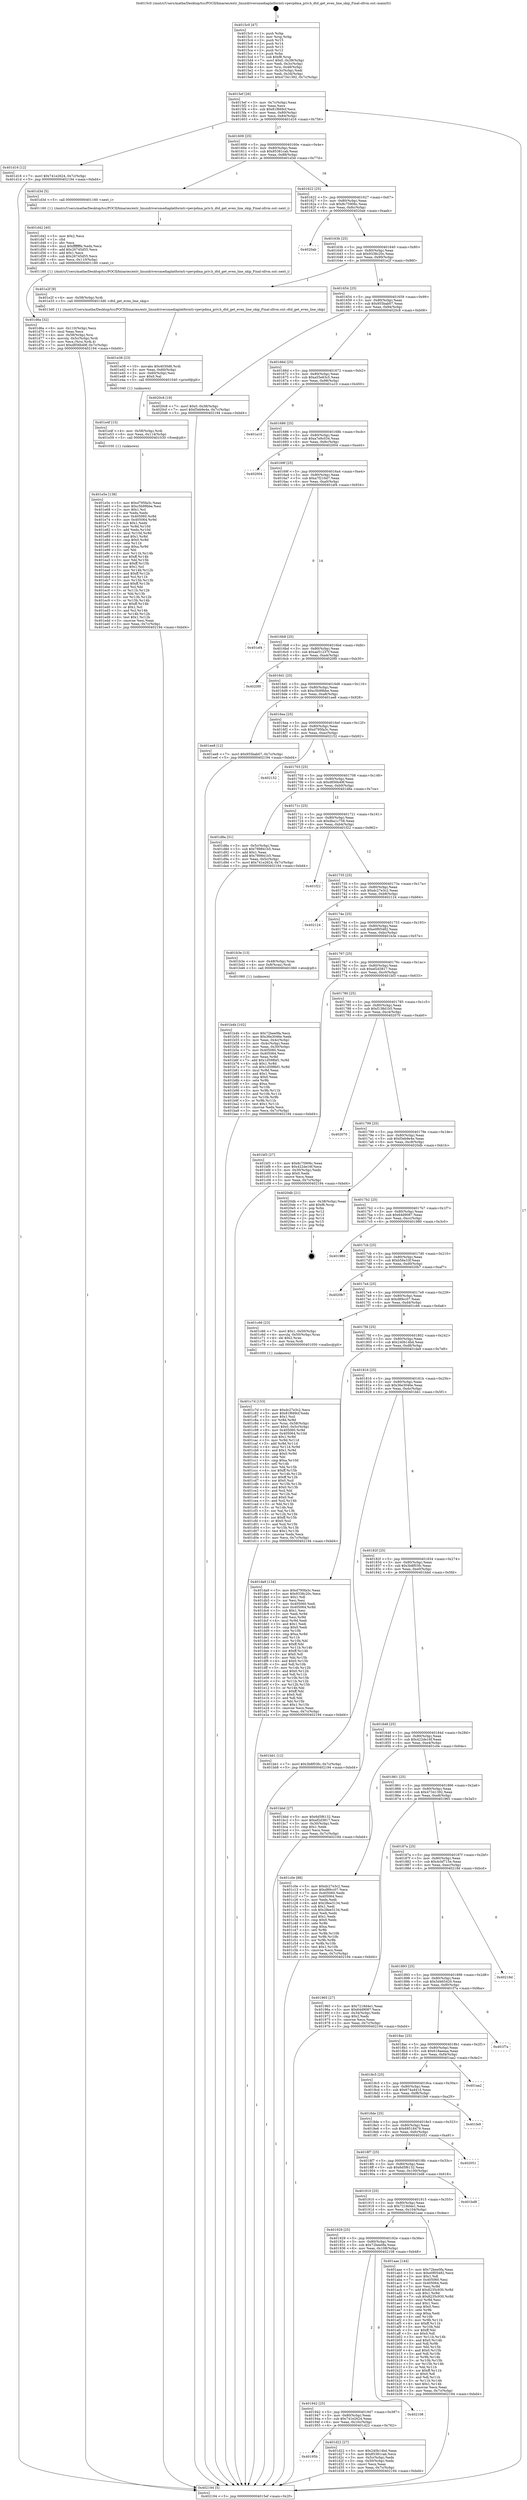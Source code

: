 digraph "0x4015c0" {
  label = "0x4015c0 (/mnt/c/Users/mathe/Desktop/tcc/POCII/binaries/extr_linuxdriversmediaplatformti-vpevpdma_priv.h_dtd_get_even_line_skip_Final-ollvm.out::main(0))"
  labelloc = "t"
  node[shape=record]

  Entry [label="",width=0.3,height=0.3,shape=circle,fillcolor=black,style=filled]
  "0x4015ef" [label="{
     0x4015ef [26]\l
     | [instrs]\l
     &nbsp;&nbsp;0x4015ef \<+3\>: mov -0x7c(%rbp),%eax\l
     &nbsp;&nbsp;0x4015f2 \<+2\>: mov %eax,%ecx\l
     &nbsp;&nbsp;0x4015f4 \<+6\>: sub $0x81f669cf,%ecx\l
     &nbsp;&nbsp;0x4015fa \<+3\>: mov %eax,-0x80(%rbp)\l
     &nbsp;&nbsp;0x4015fd \<+6\>: mov %ecx,-0x84(%rbp)\l
     &nbsp;&nbsp;0x401603 \<+6\>: je 0000000000401d16 \<main+0x756\>\l
  }"]
  "0x401d16" [label="{
     0x401d16 [12]\l
     | [instrs]\l
     &nbsp;&nbsp;0x401d16 \<+7\>: movl $0x741e2624,-0x7c(%rbp)\l
     &nbsp;&nbsp;0x401d1d \<+5\>: jmp 0000000000402194 \<main+0xbd4\>\l
  }"]
  "0x401609" [label="{
     0x401609 [25]\l
     | [instrs]\l
     &nbsp;&nbsp;0x401609 \<+5\>: jmp 000000000040160e \<main+0x4e\>\l
     &nbsp;&nbsp;0x40160e \<+3\>: mov -0x80(%rbp),%eax\l
     &nbsp;&nbsp;0x401611 \<+5\>: sub $0x85381cab,%eax\l
     &nbsp;&nbsp;0x401616 \<+6\>: mov %eax,-0x88(%rbp)\l
     &nbsp;&nbsp;0x40161c \<+6\>: je 0000000000401d3d \<main+0x77d\>\l
  }"]
  Exit [label="",width=0.3,height=0.3,shape=circle,fillcolor=black,style=filled,peripheries=2]
  "0x401d3d" [label="{
     0x401d3d [5]\l
     | [instrs]\l
     &nbsp;&nbsp;0x401d3d \<+5\>: call 0000000000401160 \<next_i\>\l
     | [calls]\l
     &nbsp;&nbsp;0x401160 \{1\} (/mnt/c/Users/mathe/Desktop/tcc/POCII/binaries/extr_linuxdriversmediaplatformti-vpevpdma_priv.h_dtd_get_even_line_skip_Final-ollvm.out::next_i)\l
  }"]
  "0x401622" [label="{
     0x401622 [25]\l
     | [instrs]\l
     &nbsp;&nbsp;0x401622 \<+5\>: jmp 0000000000401627 \<main+0x67\>\l
     &nbsp;&nbsp;0x401627 \<+3\>: mov -0x80(%rbp),%eax\l
     &nbsp;&nbsp;0x40162a \<+5\>: sub $0x8c75906c,%eax\l
     &nbsp;&nbsp;0x40162f \<+6\>: mov %eax,-0x8c(%rbp)\l
     &nbsp;&nbsp;0x401635 \<+6\>: je 00000000004020ab \<main+0xaeb\>\l
  }"]
  "0x401e5e" [label="{
     0x401e5e [138]\l
     | [instrs]\l
     &nbsp;&nbsp;0x401e5e \<+5\>: mov $0xd795fa3c,%eax\l
     &nbsp;&nbsp;0x401e63 \<+5\>: mov $0xc5b99bbe,%esi\l
     &nbsp;&nbsp;0x401e68 \<+2\>: mov $0x1,%cl\l
     &nbsp;&nbsp;0x401e6a \<+2\>: xor %edx,%edx\l
     &nbsp;&nbsp;0x401e6c \<+8\>: mov 0x405060,%r8d\l
     &nbsp;&nbsp;0x401e74 \<+8\>: mov 0x405064,%r9d\l
     &nbsp;&nbsp;0x401e7c \<+3\>: sub $0x1,%edx\l
     &nbsp;&nbsp;0x401e7f \<+3\>: mov %r8d,%r10d\l
     &nbsp;&nbsp;0x401e82 \<+3\>: add %edx,%r10d\l
     &nbsp;&nbsp;0x401e85 \<+4\>: imul %r10d,%r8d\l
     &nbsp;&nbsp;0x401e89 \<+4\>: and $0x1,%r8d\l
     &nbsp;&nbsp;0x401e8d \<+4\>: cmp $0x0,%r8d\l
     &nbsp;&nbsp;0x401e91 \<+4\>: sete %r11b\l
     &nbsp;&nbsp;0x401e95 \<+4\>: cmp $0xa,%r9d\l
     &nbsp;&nbsp;0x401e99 \<+3\>: setl %bl\l
     &nbsp;&nbsp;0x401e9c \<+3\>: mov %r11b,%r14b\l
     &nbsp;&nbsp;0x401e9f \<+4\>: xor $0xff,%r14b\l
     &nbsp;&nbsp;0x401ea3 \<+3\>: mov %bl,%r15b\l
     &nbsp;&nbsp;0x401ea6 \<+4\>: xor $0xff,%r15b\l
     &nbsp;&nbsp;0x401eaa \<+3\>: xor $0x1,%cl\l
     &nbsp;&nbsp;0x401ead \<+3\>: mov %r14b,%r12b\l
     &nbsp;&nbsp;0x401eb0 \<+4\>: and $0xff,%r12b\l
     &nbsp;&nbsp;0x401eb4 \<+3\>: and %cl,%r11b\l
     &nbsp;&nbsp;0x401eb7 \<+3\>: mov %r15b,%r13b\l
     &nbsp;&nbsp;0x401eba \<+4\>: and $0xff,%r13b\l
     &nbsp;&nbsp;0x401ebe \<+2\>: and %cl,%bl\l
     &nbsp;&nbsp;0x401ec0 \<+3\>: or %r11b,%r12b\l
     &nbsp;&nbsp;0x401ec3 \<+3\>: or %bl,%r13b\l
     &nbsp;&nbsp;0x401ec6 \<+3\>: xor %r13b,%r12b\l
     &nbsp;&nbsp;0x401ec9 \<+3\>: or %r15b,%r14b\l
     &nbsp;&nbsp;0x401ecc \<+4\>: xor $0xff,%r14b\l
     &nbsp;&nbsp;0x401ed0 \<+3\>: or $0x1,%cl\l
     &nbsp;&nbsp;0x401ed3 \<+3\>: and %cl,%r14b\l
     &nbsp;&nbsp;0x401ed6 \<+3\>: or %r14b,%r12b\l
     &nbsp;&nbsp;0x401ed9 \<+4\>: test $0x1,%r12b\l
     &nbsp;&nbsp;0x401edd \<+3\>: cmovne %esi,%eax\l
     &nbsp;&nbsp;0x401ee0 \<+3\>: mov %eax,-0x7c(%rbp)\l
     &nbsp;&nbsp;0x401ee3 \<+5\>: jmp 0000000000402194 \<main+0xbd4\>\l
  }"]
  "0x4020ab" [label="{
     0x4020ab\l
  }", style=dashed]
  "0x40163b" [label="{
     0x40163b [25]\l
     | [instrs]\l
     &nbsp;&nbsp;0x40163b \<+5\>: jmp 0000000000401640 \<main+0x80\>\l
     &nbsp;&nbsp;0x401640 \<+3\>: mov -0x80(%rbp),%eax\l
     &nbsp;&nbsp;0x401643 \<+5\>: sub $0x9338c20c,%eax\l
     &nbsp;&nbsp;0x401648 \<+6\>: mov %eax,-0x90(%rbp)\l
     &nbsp;&nbsp;0x40164e \<+6\>: je 0000000000401e2f \<main+0x86f\>\l
  }"]
  "0x401e4f" [label="{
     0x401e4f [15]\l
     | [instrs]\l
     &nbsp;&nbsp;0x401e4f \<+4\>: mov -0x58(%rbp),%rdi\l
     &nbsp;&nbsp;0x401e53 \<+6\>: mov %eax,-0x114(%rbp)\l
     &nbsp;&nbsp;0x401e59 \<+5\>: call 0000000000401030 \<free@plt\>\l
     | [calls]\l
     &nbsp;&nbsp;0x401030 \{1\} (unknown)\l
  }"]
  "0x401e2f" [label="{
     0x401e2f [9]\l
     | [instrs]\l
     &nbsp;&nbsp;0x401e2f \<+4\>: mov -0x58(%rbp),%rdi\l
     &nbsp;&nbsp;0x401e33 \<+5\>: call 00000000004013d0 \<dtd_get_even_line_skip\>\l
     | [calls]\l
     &nbsp;&nbsp;0x4013d0 \{1\} (/mnt/c/Users/mathe/Desktop/tcc/POCII/binaries/extr_linuxdriversmediaplatformti-vpevpdma_priv.h_dtd_get_even_line_skip_Final-ollvm.out::dtd_get_even_line_skip)\l
  }"]
  "0x401654" [label="{
     0x401654 [25]\l
     | [instrs]\l
     &nbsp;&nbsp;0x401654 \<+5\>: jmp 0000000000401659 \<main+0x99\>\l
     &nbsp;&nbsp;0x401659 \<+3\>: mov -0x80(%rbp),%eax\l
     &nbsp;&nbsp;0x40165c \<+5\>: sub $0x955bab07,%eax\l
     &nbsp;&nbsp;0x401661 \<+6\>: mov %eax,-0x94(%rbp)\l
     &nbsp;&nbsp;0x401667 \<+6\>: je 00000000004020c8 \<main+0xb08\>\l
  }"]
  "0x401e38" [label="{
     0x401e38 [23]\l
     | [instrs]\l
     &nbsp;&nbsp;0x401e38 \<+10\>: movabs $0x4030d6,%rdi\l
     &nbsp;&nbsp;0x401e42 \<+3\>: mov %eax,-0x60(%rbp)\l
     &nbsp;&nbsp;0x401e45 \<+3\>: mov -0x60(%rbp),%esi\l
     &nbsp;&nbsp;0x401e48 \<+2\>: mov $0x0,%al\l
     &nbsp;&nbsp;0x401e4a \<+5\>: call 0000000000401040 \<printf@plt\>\l
     | [calls]\l
     &nbsp;&nbsp;0x401040 \{1\} (unknown)\l
  }"]
  "0x4020c8" [label="{
     0x4020c8 [19]\l
     | [instrs]\l
     &nbsp;&nbsp;0x4020c8 \<+7\>: movl $0x0,-0x38(%rbp)\l
     &nbsp;&nbsp;0x4020cf \<+7\>: movl $0xf3eb9e4e,-0x7c(%rbp)\l
     &nbsp;&nbsp;0x4020d6 \<+5\>: jmp 0000000000402194 \<main+0xbd4\>\l
  }"]
  "0x40166d" [label="{
     0x40166d [25]\l
     | [instrs]\l
     &nbsp;&nbsp;0x40166d \<+5\>: jmp 0000000000401672 \<main+0xb2\>\l
     &nbsp;&nbsp;0x401672 \<+3\>: mov -0x80(%rbp),%eax\l
     &nbsp;&nbsp;0x401675 \<+5\>: sub $0xa55e63c5,%eax\l
     &nbsp;&nbsp;0x40167a \<+6\>: mov %eax,-0x98(%rbp)\l
     &nbsp;&nbsp;0x401680 \<+6\>: je 0000000000401a10 \<main+0x450\>\l
  }"]
  "0x401d6a" [label="{
     0x401d6a [32]\l
     | [instrs]\l
     &nbsp;&nbsp;0x401d6a \<+6\>: mov -0x110(%rbp),%ecx\l
     &nbsp;&nbsp;0x401d70 \<+3\>: imul %eax,%ecx\l
     &nbsp;&nbsp;0x401d73 \<+4\>: mov -0x58(%rbp),%rsi\l
     &nbsp;&nbsp;0x401d77 \<+4\>: movslq -0x5c(%rbp),%rdi\l
     &nbsp;&nbsp;0x401d7b \<+3\>: mov %ecx,(%rsi,%rdi,4)\l
     &nbsp;&nbsp;0x401d7e \<+7\>: movl $0xd856b49f,-0x7c(%rbp)\l
     &nbsp;&nbsp;0x401d85 \<+5\>: jmp 0000000000402194 \<main+0xbd4\>\l
  }"]
  "0x401a10" [label="{
     0x401a10\l
  }", style=dashed]
  "0x401686" [label="{
     0x401686 [25]\l
     | [instrs]\l
     &nbsp;&nbsp;0x401686 \<+5\>: jmp 000000000040168b \<main+0xcb\>\l
     &nbsp;&nbsp;0x40168b \<+3\>: mov -0x80(%rbp),%eax\l
     &nbsp;&nbsp;0x40168e \<+5\>: sub $0xa7e9c034,%eax\l
     &nbsp;&nbsp;0x401693 \<+6\>: mov %eax,-0x9c(%rbp)\l
     &nbsp;&nbsp;0x401699 \<+6\>: je 0000000000402004 \<main+0xa44\>\l
  }"]
  "0x401d42" [label="{
     0x401d42 [40]\l
     | [instrs]\l
     &nbsp;&nbsp;0x401d42 \<+5\>: mov $0x2,%ecx\l
     &nbsp;&nbsp;0x401d47 \<+1\>: cltd\l
     &nbsp;&nbsp;0x401d48 \<+2\>: idiv %ecx\l
     &nbsp;&nbsp;0x401d4a \<+6\>: imul $0xfffffffe,%edx,%ecx\l
     &nbsp;&nbsp;0x401d50 \<+6\>: add $0x26745d55,%ecx\l
     &nbsp;&nbsp;0x401d56 \<+3\>: add $0x1,%ecx\l
     &nbsp;&nbsp;0x401d59 \<+6\>: sub $0x26745d55,%ecx\l
     &nbsp;&nbsp;0x401d5f \<+6\>: mov %ecx,-0x110(%rbp)\l
     &nbsp;&nbsp;0x401d65 \<+5\>: call 0000000000401160 \<next_i\>\l
     | [calls]\l
     &nbsp;&nbsp;0x401160 \{1\} (/mnt/c/Users/mathe/Desktop/tcc/POCII/binaries/extr_linuxdriversmediaplatformti-vpevpdma_priv.h_dtd_get_even_line_skip_Final-ollvm.out::next_i)\l
  }"]
  "0x402004" [label="{
     0x402004\l
  }", style=dashed]
  "0x40169f" [label="{
     0x40169f [25]\l
     | [instrs]\l
     &nbsp;&nbsp;0x40169f \<+5\>: jmp 00000000004016a4 \<main+0xe4\>\l
     &nbsp;&nbsp;0x4016a4 \<+3\>: mov -0x80(%rbp),%eax\l
     &nbsp;&nbsp;0x4016a7 \<+5\>: sub $0xa7f216d7,%eax\l
     &nbsp;&nbsp;0x4016ac \<+6\>: mov %eax,-0xa0(%rbp)\l
     &nbsp;&nbsp;0x4016b2 \<+6\>: je 0000000000401ef4 \<main+0x934\>\l
  }"]
  "0x40195b" [label="{
     0x40195b\l
  }", style=dashed]
  "0x401ef4" [label="{
     0x401ef4\l
  }", style=dashed]
  "0x4016b8" [label="{
     0x4016b8 [25]\l
     | [instrs]\l
     &nbsp;&nbsp;0x4016b8 \<+5\>: jmp 00000000004016bd \<main+0xfd\>\l
     &nbsp;&nbsp;0x4016bd \<+3\>: mov -0x80(%rbp),%eax\l
     &nbsp;&nbsp;0x4016c0 \<+5\>: sub $0xae51237f,%eax\l
     &nbsp;&nbsp;0x4016c5 \<+6\>: mov %eax,-0xa4(%rbp)\l
     &nbsp;&nbsp;0x4016cb \<+6\>: je 00000000004020f0 \<main+0xb30\>\l
  }"]
  "0x401d22" [label="{
     0x401d22 [27]\l
     | [instrs]\l
     &nbsp;&nbsp;0x401d22 \<+5\>: mov $0x240b14bd,%eax\l
     &nbsp;&nbsp;0x401d27 \<+5\>: mov $0x85381cab,%ecx\l
     &nbsp;&nbsp;0x401d2c \<+3\>: mov -0x5c(%rbp),%edx\l
     &nbsp;&nbsp;0x401d2f \<+3\>: cmp -0x50(%rbp),%edx\l
     &nbsp;&nbsp;0x401d32 \<+3\>: cmovl %ecx,%eax\l
     &nbsp;&nbsp;0x401d35 \<+3\>: mov %eax,-0x7c(%rbp)\l
     &nbsp;&nbsp;0x401d38 \<+5\>: jmp 0000000000402194 \<main+0xbd4\>\l
  }"]
  "0x4020f0" [label="{
     0x4020f0\l
  }", style=dashed]
  "0x4016d1" [label="{
     0x4016d1 [25]\l
     | [instrs]\l
     &nbsp;&nbsp;0x4016d1 \<+5\>: jmp 00000000004016d6 \<main+0x116\>\l
     &nbsp;&nbsp;0x4016d6 \<+3\>: mov -0x80(%rbp),%eax\l
     &nbsp;&nbsp;0x4016d9 \<+5\>: sub $0xc5b99bbe,%eax\l
     &nbsp;&nbsp;0x4016de \<+6\>: mov %eax,-0xa8(%rbp)\l
     &nbsp;&nbsp;0x4016e4 \<+6\>: je 0000000000401ee8 \<main+0x928\>\l
  }"]
  "0x401942" [label="{
     0x401942 [25]\l
     | [instrs]\l
     &nbsp;&nbsp;0x401942 \<+5\>: jmp 0000000000401947 \<main+0x387\>\l
     &nbsp;&nbsp;0x401947 \<+3\>: mov -0x80(%rbp),%eax\l
     &nbsp;&nbsp;0x40194a \<+5\>: sub $0x741e2624,%eax\l
     &nbsp;&nbsp;0x40194f \<+6\>: mov %eax,-0x10c(%rbp)\l
     &nbsp;&nbsp;0x401955 \<+6\>: je 0000000000401d22 \<main+0x762\>\l
  }"]
  "0x401ee8" [label="{
     0x401ee8 [12]\l
     | [instrs]\l
     &nbsp;&nbsp;0x401ee8 \<+7\>: movl $0x955bab07,-0x7c(%rbp)\l
     &nbsp;&nbsp;0x401eef \<+5\>: jmp 0000000000402194 \<main+0xbd4\>\l
  }"]
  "0x4016ea" [label="{
     0x4016ea [25]\l
     | [instrs]\l
     &nbsp;&nbsp;0x4016ea \<+5\>: jmp 00000000004016ef \<main+0x12f\>\l
     &nbsp;&nbsp;0x4016ef \<+3\>: mov -0x80(%rbp),%eax\l
     &nbsp;&nbsp;0x4016f2 \<+5\>: sub $0xd795fa3c,%eax\l
     &nbsp;&nbsp;0x4016f7 \<+6\>: mov %eax,-0xac(%rbp)\l
     &nbsp;&nbsp;0x4016fd \<+6\>: je 0000000000402152 \<main+0xb92\>\l
  }"]
  "0x402108" [label="{
     0x402108\l
  }", style=dashed]
  "0x402152" [label="{
     0x402152\l
  }", style=dashed]
  "0x401703" [label="{
     0x401703 [25]\l
     | [instrs]\l
     &nbsp;&nbsp;0x401703 \<+5\>: jmp 0000000000401708 \<main+0x148\>\l
     &nbsp;&nbsp;0x401708 \<+3\>: mov -0x80(%rbp),%eax\l
     &nbsp;&nbsp;0x40170b \<+5\>: sub $0xd856b49f,%eax\l
     &nbsp;&nbsp;0x401710 \<+6\>: mov %eax,-0xb0(%rbp)\l
     &nbsp;&nbsp;0x401716 \<+6\>: je 0000000000401d8a \<main+0x7ca\>\l
  }"]
  "0x401c7d" [label="{
     0x401c7d [153]\l
     | [instrs]\l
     &nbsp;&nbsp;0x401c7d \<+5\>: mov $0xdc27e3c2,%ecx\l
     &nbsp;&nbsp;0x401c82 \<+5\>: mov $0x81f669cf,%edx\l
     &nbsp;&nbsp;0x401c87 \<+3\>: mov $0x1,%sil\l
     &nbsp;&nbsp;0x401c8a \<+3\>: xor %r8d,%r8d\l
     &nbsp;&nbsp;0x401c8d \<+4\>: mov %rax,-0x58(%rbp)\l
     &nbsp;&nbsp;0x401c91 \<+7\>: movl $0x0,-0x5c(%rbp)\l
     &nbsp;&nbsp;0x401c98 \<+8\>: mov 0x405060,%r9d\l
     &nbsp;&nbsp;0x401ca0 \<+8\>: mov 0x405064,%r10d\l
     &nbsp;&nbsp;0x401ca8 \<+4\>: sub $0x1,%r8d\l
     &nbsp;&nbsp;0x401cac \<+3\>: mov %r9d,%r11d\l
     &nbsp;&nbsp;0x401caf \<+3\>: add %r8d,%r11d\l
     &nbsp;&nbsp;0x401cb2 \<+4\>: imul %r11d,%r9d\l
     &nbsp;&nbsp;0x401cb6 \<+4\>: and $0x1,%r9d\l
     &nbsp;&nbsp;0x401cba \<+4\>: cmp $0x0,%r9d\l
     &nbsp;&nbsp;0x401cbe \<+3\>: sete %bl\l
     &nbsp;&nbsp;0x401cc1 \<+4\>: cmp $0xa,%r10d\l
     &nbsp;&nbsp;0x401cc5 \<+4\>: setl %r14b\l
     &nbsp;&nbsp;0x401cc9 \<+3\>: mov %bl,%r15b\l
     &nbsp;&nbsp;0x401ccc \<+4\>: xor $0xff,%r15b\l
     &nbsp;&nbsp;0x401cd0 \<+3\>: mov %r14b,%r12b\l
     &nbsp;&nbsp;0x401cd3 \<+4\>: xor $0xff,%r12b\l
     &nbsp;&nbsp;0x401cd7 \<+4\>: xor $0x0,%sil\l
     &nbsp;&nbsp;0x401cdb \<+3\>: mov %r15b,%r13b\l
     &nbsp;&nbsp;0x401cde \<+4\>: and $0x0,%r13b\l
     &nbsp;&nbsp;0x401ce2 \<+3\>: and %sil,%bl\l
     &nbsp;&nbsp;0x401ce5 \<+3\>: mov %r12b,%al\l
     &nbsp;&nbsp;0x401ce8 \<+2\>: and $0x0,%al\l
     &nbsp;&nbsp;0x401cea \<+3\>: and %sil,%r14b\l
     &nbsp;&nbsp;0x401ced \<+3\>: or %bl,%r13b\l
     &nbsp;&nbsp;0x401cf0 \<+3\>: or %r14b,%al\l
     &nbsp;&nbsp;0x401cf3 \<+3\>: xor %al,%r13b\l
     &nbsp;&nbsp;0x401cf6 \<+3\>: or %r12b,%r15b\l
     &nbsp;&nbsp;0x401cf9 \<+4\>: xor $0xff,%r15b\l
     &nbsp;&nbsp;0x401cfd \<+4\>: or $0x0,%sil\l
     &nbsp;&nbsp;0x401d01 \<+3\>: and %sil,%r15b\l
     &nbsp;&nbsp;0x401d04 \<+3\>: or %r15b,%r13b\l
     &nbsp;&nbsp;0x401d07 \<+4\>: test $0x1,%r13b\l
     &nbsp;&nbsp;0x401d0b \<+3\>: cmovne %edx,%ecx\l
     &nbsp;&nbsp;0x401d0e \<+3\>: mov %ecx,-0x7c(%rbp)\l
     &nbsp;&nbsp;0x401d11 \<+5\>: jmp 0000000000402194 \<main+0xbd4\>\l
  }"]
  "0x401d8a" [label="{
     0x401d8a [31]\l
     | [instrs]\l
     &nbsp;&nbsp;0x401d8a \<+3\>: mov -0x5c(%rbp),%eax\l
     &nbsp;&nbsp;0x401d8d \<+5\>: sub $0x789841b5,%eax\l
     &nbsp;&nbsp;0x401d92 \<+3\>: add $0x1,%eax\l
     &nbsp;&nbsp;0x401d95 \<+5\>: add $0x789841b5,%eax\l
     &nbsp;&nbsp;0x401d9a \<+3\>: mov %eax,-0x5c(%rbp)\l
     &nbsp;&nbsp;0x401d9d \<+7\>: movl $0x741e2624,-0x7c(%rbp)\l
     &nbsp;&nbsp;0x401da4 \<+5\>: jmp 0000000000402194 \<main+0xbd4\>\l
  }"]
  "0x40171c" [label="{
     0x40171c [25]\l
     | [instrs]\l
     &nbsp;&nbsp;0x40171c \<+5\>: jmp 0000000000401721 \<main+0x161\>\l
     &nbsp;&nbsp;0x401721 \<+3\>: mov -0x80(%rbp),%eax\l
     &nbsp;&nbsp;0x401724 \<+5\>: sub $0xdba1c758,%eax\l
     &nbsp;&nbsp;0x401729 \<+6\>: mov %eax,-0xb4(%rbp)\l
     &nbsp;&nbsp;0x40172f \<+6\>: je 0000000000401f22 \<main+0x962\>\l
  }"]
  "0x401b4b" [label="{
     0x401b4b [102]\l
     | [instrs]\l
     &nbsp;&nbsp;0x401b4b \<+5\>: mov $0x72bee0fa,%ecx\l
     &nbsp;&nbsp;0x401b50 \<+5\>: mov $0x36e3046e,%edx\l
     &nbsp;&nbsp;0x401b55 \<+3\>: mov %eax,-0x4c(%rbp)\l
     &nbsp;&nbsp;0x401b58 \<+3\>: mov -0x4c(%rbp),%eax\l
     &nbsp;&nbsp;0x401b5b \<+3\>: mov %eax,-0x30(%rbp)\l
     &nbsp;&nbsp;0x401b5e \<+7\>: mov 0x405060,%eax\l
     &nbsp;&nbsp;0x401b65 \<+7\>: mov 0x405064,%esi\l
     &nbsp;&nbsp;0x401b6c \<+3\>: mov %eax,%r8d\l
     &nbsp;&nbsp;0x401b6f \<+7\>: add $0x1d598bf1,%r8d\l
     &nbsp;&nbsp;0x401b76 \<+4\>: sub $0x1,%r8d\l
     &nbsp;&nbsp;0x401b7a \<+7\>: sub $0x1d598bf1,%r8d\l
     &nbsp;&nbsp;0x401b81 \<+4\>: imul %r8d,%eax\l
     &nbsp;&nbsp;0x401b85 \<+3\>: and $0x1,%eax\l
     &nbsp;&nbsp;0x401b88 \<+3\>: cmp $0x0,%eax\l
     &nbsp;&nbsp;0x401b8b \<+4\>: sete %r9b\l
     &nbsp;&nbsp;0x401b8f \<+3\>: cmp $0xa,%esi\l
     &nbsp;&nbsp;0x401b92 \<+4\>: setl %r10b\l
     &nbsp;&nbsp;0x401b96 \<+3\>: mov %r9b,%r11b\l
     &nbsp;&nbsp;0x401b99 \<+3\>: and %r10b,%r11b\l
     &nbsp;&nbsp;0x401b9c \<+3\>: xor %r10b,%r9b\l
     &nbsp;&nbsp;0x401b9f \<+3\>: or %r9b,%r11b\l
     &nbsp;&nbsp;0x401ba2 \<+4\>: test $0x1,%r11b\l
     &nbsp;&nbsp;0x401ba6 \<+3\>: cmovne %edx,%ecx\l
     &nbsp;&nbsp;0x401ba9 \<+3\>: mov %ecx,-0x7c(%rbp)\l
     &nbsp;&nbsp;0x401bac \<+5\>: jmp 0000000000402194 \<main+0xbd4\>\l
  }"]
  "0x401f22" [label="{
     0x401f22\l
  }", style=dashed]
  "0x401735" [label="{
     0x401735 [25]\l
     | [instrs]\l
     &nbsp;&nbsp;0x401735 \<+5\>: jmp 000000000040173a \<main+0x17a\>\l
     &nbsp;&nbsp;0x40173a \<+3\>: mov -0x80(%rbp),%eax\l
     &nbsp;&nbsp;0x40173d \<+5\>: sub $0xdc27e3c2,%eax\l
     &nbsp;&nbsp;0x401742 \<+6\>: mov %eax,-0xb8(%rbp)\l
     &nbsp;&nbsp;0x401748 \<+6\>: je 0000000000402124 \<main+0xb64\>\l
  }"]
  "0x401929" [label="{
     0x401929 [25]\l
     | [instrs]\l
     &nbsp;&nbsp;0x401929 \<+5\>: jmp 000000000040192e \<main+0x36e\>\l
     &nbsp;&nbsp;0x40192e \<+3\>: mov -0x80(%rbp),%eax\l
     &nbsp;&nbsp;0x401931 \<+5\>: sub $0x72bee0fa,%eax\l
     &nbsp;&nbsp;0x401936 \<+6\>: mov %eax,-0x108(%rbp)\l
     &nbsp;&nbsp;0x40193c \<+6\>: je 0000000000402108 \<main+0xb48\>\l
  }"]
  "0x402124" [label="{
     0x402124\l
  }", style=dashed]
  "0x40174e" [label="{
     0x40174e [25]\l
     | [instrs]\l
     &nbsp;&nbsp;0x40174e \<+5\>: jmp 0000000000401753 \<main+0x193\>\l
     &nbsp;&nbsp;0x401753 \<+3\>: mov -0x80(%rbp),%eax\l
     &nbsp;&nbsp;0x401756 \<+5\>: sub $0xe0f05482,%eax\l
     &nbsp;&nbsp;0x40175b \<+6\>: mov %eax,-0xbc(%rbp)\l
     &nbsp;&nbsp;0x401761 \<+6\>: je 0000000000401b3e \<main+0x57e\>\l
  }"]
  "0x401aae" [label="{
     0x401aae [144]\l
     | [instrs]\l
     &nbsp;&nbsp;0x401aae \<+5\>: mov $0x72bee0fa,%eax\l
     &nbsp;&nbsp;0x401ab3 \<+5\>: mov $0xe0f05482,%ecx\l
     &nbsp;&nbsp;0x401ab8 \<+2\>: mov $0x1,%dl\l
     &nbsp;&nbsp;0x401aba \<+7\>: mov 0x405060,%esi\l
     &nbsp;&nbsp;0x401ac1 \<+7\>: mov 0x405064,%edi\l
     &nbsp;&nbsp;0x401ac8 \<+3\>: mov %esi,%r8d\l
     &nbsp;&nbsp;0x401acb \<+7\>: add $0x8235c930,%r8d\l
     &nbsp;&nbsp;0x401ad2 \<+4\>: sub $0x1,%r8d\l
     &nbsp;&nbsp;0x401ad6 \<+7\>: sub $0x8235c930,%r8d\l
     &nbsp;&nbsp;0x401add \<+4\>: imul %r8d,%esi\l
     &nbsp;&nbsp;0x401ae1 \<+3\>: and $0x1,%esi\l
     &nbsp;&nbsp;0x401ae4 \<+3\>: cmp $0x0,%esi\l
     &nbsp;&nbsp;0x401ae7 \<+4\>: sete %r9b\l
     &nbsp;&nbsp;0x401aeb \<+3\>: cmp $0xa,%edi\l
     &nbsp;&nbsp;0x401aee \<+4\>: setl %r10b\l
     &nbsp;&nbsp;0x401af2 \<+3\>: mov %r9b,%r11b\l
     &nbsp;&nbsp;0x401af5 \<+4\>: xor $0xff,%r11b\l
     &nbsp;&nbsp;0x401af9 \<+3\>: mov %r10b,%bl\l
     &nbsp;&nbsp;0x401afc \<+3\>: xor $0xff,%bl\l
     &nbsp;&nbsp;0x401aff \<+3\>: xor $0x0,%dl\l
     &nbsp;&nbsp;0x401b02 \<+3\>: mov %r11b,%r14b\l
     &nbsp;&nbsp;0x401b05 \<+4\>: and $0x0,%r14b\l
     &nbsp;&nbsp;0x401b09 \<+3\>: and %dl,%r9b\l
     &nbsp;&nbsp;0x401b0c \<+3\>: mov %bl,%r15b\l
     &nbsp;&nbsp;0x401b0f \<+4\>: and $0x0,%r15b\l
     &nbsp;&nbsp;0x401b13 \<+3\>: and %dl,%r10b\l
     &nbsp;&nbsp;0x401b16 \<+3\>: or %r9b,%r14b\l
     &nbsp;&nbsp;0x401b19 \<+3\>: or %r10b,%r15b\l
     &nbsp;&nbsp;0x401b1c \<+3\>: xor %r15b,%r14b\l
     &nbsp;&nbsp;0x401b1f \<+3\>: or %bl,%r11b\l
     &nbsp;&nbsp;0x401b22 \<+4\>: xor $0xff,%r11b\l
     &nbsp;&nbsp;0x401b26 \<+3\>: or $0x0,%dl\l
     &nbsp;&nbsp;0x401b29 \<+3\>: and %dl,%r11b\l
     &nbsp;&nbsp;0x401b2c \<+3\>: or %r11b,%r14b\l
     &nbsp;&nbsp;0x401b2f \<+4\>: test $0x1,%r14b\l
     &nbsp;&nbsp;0x401b33 \<+3\>: cmovne %ecx,%eax\l
     &nbsp;&nbsp;0x401b36 \<+3\>: mov %eax,-0x7c(%rbp)\l
     &nbsp;&nbsp;0x401b39 \<+5\>: jmp 0000000000402194 \<main+0xbd4\>\l
  }"]
  "0x401b3e" [label="{
     0x401b3e [13]\l
     | [instrs]\l
     &nbsp;&nbsp;0x401b3e \<+4\>: mov -0x48(%rbp),%rax\l
     &nbsp;&nbsp;0x401b42 \<+4\>: mov 0x8(%rax),%rdi\l
     &nbsp;&nbsp;0x401b46 \<+5\>: call 0000000000401060 \<atoi@plt\>\l
     | [calls]\l
     &nbsp;&nbsp;0x401060 \{1\} (unknown)\l
  }"]
  "0x401767" [label="{
     0x401767 [25]\l
     | [instrs]\l
     &nbsp;&nbsp;0x401767 \<+5\>: jmp 000000000040176c \<main+0x1ac\>\l
     &nbsp;&nbsp;0x40176c \<+3\>: mov -0x80(%rbp),%eax\l
     &nbsp;&nbsp;0x40176f \<+5\>: sub $0xef2d3817,%eax\l
     &nbsp;&nbsp;0x401774 \<+6\>: mov %eax,-0xc0(%rbp)\l
     &nbsp;&nbsp;0x40177a \<+6\>: je 0000000000401bf3 \<main+0x633\>\l
  }"]
  "0x401910" [label="{
     0x401910 [25]\l
     | [instrs]\l
     &nbsp;&nbsp;0x401910 \<+5\>: jmp 0000000000401915 \<main+0x355\>\l
     &nbsp;&nbsp;0x401915 \<+3\>: mov -0x80(%rbp),%eax\l
     &nbsp;&nbsp;0x401918 \<+5\>: sub $0x7218d4e1,%eax\l
     &nbsp;&nbsp;0x40191d \<+6\>: mov %eax,-0x104(%rbp)\l
     &nbsp;&nbsp;0x401923 \<+6\>: je 0000000000401aae \<main+0x4ee\>\l
  }"]
  "0x401bf3" [label="{
     0x401bf3 [27]\l
     | [instrs]\l
     &nbsp;&nbsp;0x401bf3 \<+5\>: mov $0x8c75906c,%eax\l
     &nbsp;&nbsp;0x401bf8 \<+5\>: mov $0x422de16f,%ecx\l
     &nbsp;&nbsp;0x401bfd \<+3\>: mov -0x30(%rbp),%edx\l
     &nbsp;&nbsp;0x401c00 \<+3\>: cmp $0x0,%edx\l
     &nbsp;&nbsp;0x401c03 \<+3\>: cmove %ecx,%eax\l
     &nbsp;&nbsp;0x401c06 \<+3\>: mov %eax,-0x7c(%rbp)\l
     &nbsp;&nbsp;0x401c09 \<+5\>: jmp 0000000000402194 \<main+0xbd4\>\l
  }"]
  "0x401780" [label="{
     0x401780 [25]\l
     | [instrs]\l
     &nbsp;&nbsp;0x401780 \<+5\>: jmp 0000000000401785 \<main+0x1c5\>\l
     &nbsp;&nbsp;0x401785 \<+3\>: mov -0x80(%rbp),%eax\l
     &nbsp;&nbsp;0x401788 \<+5\>: sub $0xf138d1b5,%eax\l
     &nbsp;&nbsp;0x40178d \<+6\>: mov %eax,-0xc4(%rbp)\l
     &nbsp;&nbsp;0x401793 \<+6\>: je 0000000000402070 \<main+0xab0\>\l
  }"]
  "0x401bd8" [label="{
     0x401bd8\l
  }", style=dashed]
  "0x402070" [label="{
     0x402070\l
  }", style=dashed]
  "0x401799" [label="{
     0x401799 [25]\l
     | [instrs]\l
     &nbsp;&nbsp;0x401799 \<+5\>: jmp 000000000040179e \<main+0x1de\>\l
     &nbsp;&nbsp;0x40179e \<+3\>: mov -0x80(%rbp),%eax\l
     &nbsp;&nbsp;0x4017a1 \<+5\>: sub $0xf3eb9e4e,%eax\l
     &nbsp;&nbsp;0x4017a6 \<+6\>: mov %eax,-0xc8(%rbp)\l
     &nbsp;&nbsp;0x4017ac \<+6\>: je 00000000004020db \<main+0xb1b\>\l
  }"]
  "0x4018f7" [label="{
     0x4018f7 [25]\l
     | [instrs]\l
     &nbsp;&nbsp;0x4018f7 \<+5\>: jmp 00000000004018fc \<main+0x33c\>\l
     &nbsp;&nbsp;0x4018fc \<+3\>: mov -0x80(%rbp),%eax\l
     &nbsp;&nbsp;0x4018ff \<+5\>: sub $0x6d5f6132,%eax\l
     &nbsp;&nbsp;0x401904 \<+6\>: mov %eax,-0x100(%rbp)\l
     &nbsp;&nbsp;0x40190a \<+6\>: je 0000000000401bd8 \<main+0x618\>\l
  }"]
  "0x4020db" [label="{
     0x4020db [21]\l
     | [instrs]\l
     &nbsp;&nbsp;0x4020db \<+3\>: mov -0x38(%rbp),%eax\l
     &nbsp;&nbsp;0x4020de \<+7\>: add $0xf8,%rsp\l
     &nbsp;&nbsp;0x4020e5 \<+1\>: pop %rbx\l
     &nbsp;&nbsp;0x4020e6 \<+2\>: pop %r12\l
     &nbsp;&nbsp;0x4020e8 \<+2\>: pop %r13\l
     &nbsp;&nbsp;0x4020ea \<+2\>: pop %r14\l
     &nbsp;&nbsp;0x4020ec \<+2\>: pop %r15\l
     &nbsp;&nbsp;0x4020ee \<+1\>: pop %rbp\l
     &nbsp;&nbsp;0x4020ef \<+1\>: ret\l
  }"]
  "0x4017b2" [label="{
     0x4017b2 [25]\l
     | [instrs]\l
     &nbsp;&nbsp;0x4017b2 \<+5\>: jmp 00000000004017b7 \<main+0x1f7\>\l
     &nbsp;&nbsp;0x4017b7 \<+3\>: mov -0x80(%rbp),%eax\l
     &nbsp;&nbsp;0x4017ba \<+5\>: sub $0x64d9087,%eax\l
     &nbsp;&nbsp;0x4017bf \<+6\>: mov %eax,-0xcc(%rbp)\l
     &nbsp;&nbsp;0x4017c5 \<+6\>: je 0000000000401980 \<main+0x3c0\>\l
  }"]
  "0x402051" [label="{
     0x402051\l
  }", style=dashed]
  "0x401980" [label="{
     0x401980\l
  }", style=dashed]
  "0x4017cb" [label="{
     0x4017cb [25]\l
     | [instrs]\l
     &nbsp;&nbsp;0x4017cb \<+5\>: jmp 00000000004017d0 \<main+0x210\>\l
     &nbsp;&nbsp;0x4017d0 \<+3\>: mov -0x80(%rbp),%eax\l
     &nbsp;&nbsp;0x4017d3 \<+5\>: sub $0xb56e33f,%eax\l
     &nbsp;&nbsp;0x4017d8 \<+6\>: mov %eax,-0xd0(%rbp)\l
     &nbsp;&nbsp;0x4017de \<+6\>: je 00000000004020b7 \<main+0xaf7\>\l
  }"]
  "0x4018de" [label="{
     0x4018de [25]\l
     | [instrs]\l
     &nbsp;&nbsp;0x4018de \<+5\>: jmp 00000000004018e3 \<main+0x323\>\l
     &nbsp;&nbsp;0x4018e3 \<+3\>: mov -0x80(%rbp),%eax\l
     &nbsp;&nbsp;0x4018e6 \<+5\>: sub $0x68518479,%eax\l
     &nbsp;&nbsp;0x4018eb \<+6\>: mov %eax,-0xfc(%rbp)\l
     &nbsp;&nbsp;0x4018f1 \<+6\>: je 0000000000402051 \<main+0xa91\>\l
  }"]
  "0x4020b7" [label="{
     0x4020b7\l
  }", style=dashed]
  "0x4017e4" [label="{
     0x4017e4 [25]\l
     | [instrs]\l
     &nbsp;&nbsp;0x4017e4 \<+5\>: jmp 00000000004017e9 \<main+0x229\>\l
     &nbsp;&nbsp;0x4017e9 \<+3\>: mov -0x80(%rbp),%eax\l
     &nbsp;&nbsp;0x4017ec \<+5\>: sub $0xd89cc07,%eax\l
     &nbsp;&nbsp;0x4017f1 \<+6\>: mov %eax,-0xd4(%rbp)\l
     &nbsp;&nbsp;0x4017f7 \<+6\>: je 0000000000401c66 \<main+0x6a6\>\l
  }"]
  "0x401fe9" [label="{
     0x401fe9\l
  }", style=dashed]
  "0x401c66" [label="{
     0x401c66 [23]\l
     | [instrs]\l
     &nbsp;&nbsp;0x401c66 \<+7\>: movl $0x1,-0x50(%rbp)\l
     &nbsp;&nbsp;0x401c6d \<+4\>: movslq -0x50(%rbp),%rax\l
     &nbsp;&nbsp;0x401c71 \<+4\>: shl $0x2,%rax\l
     &nbsp;&nbsp;0x401c75 \<+3\>: mov %rax,%rdi\l
     &nbsp;&nbsp;0x401c78 \<+5\>: call 0000000000401050 \<malloc@plt\>\l
     | [calls]\l
     &nbsp;&nbsp;0x401050 \{1\} (unknown)\l
  }"]
  "0x4017fd" [label="{
     0x4017fd [25]\l
     | [instrs]\l
     &nbsp;&nbsp;0x4017fd \<+5\>: jmp 0000000000401802 \<main+0x242\>\l
     &nbsp;&nbsp;0x401802 \<+3\>: mov -0x80(%rbp),%eax\l
     &nbsp;&nbsp;0x401805 \<+5\>: sub $0x240b14bd,%eax\l
     &nbsp;&nbsp;0x40180a \<+6\>: mov %eax,-0xd8(%rbp)\l
     &nbsp;&nbsp;0x401810 \<+6\>: je 0000000000401da9 \<main+0x7e9\>\l
  }"]
  "0x4018c5" [label="{
     0x4018c5 [25]\l
     | [instrs]\l
     &nbsp;&nbsp;0x4018c5 \<+5\>: jmp 00000000004018ca \<main+0x30a\>\l
     &nbsp;&nbsp;0x4018ca \<+3\>: mov -0x80(%rbp),%eax\l
     &nbsp;&nbsp;0x4018cd \<+5\>: sub $0x674a441d,%eax\l
     &nbsp;&nbsp;0x4018d2 \<+6\>: mov %eax,-0xf8(%rbp)\l
     &nbsp;&nbsp;0x4018d8 \<+6\>: je 0000000000401fe9 \<main+0xa29\>\l
  }"]
  "0x401da9" [label="{
     0x401da9 [134]\l
     | [instrs]\l
     &nbsp;&nbsp;0x401da9 \<+5\>: mov $0xd795fa3c,%eax\l
     &nbsp;&nbsp;0x401dae \<+5\>: mov $0x9338c20c,%ecx\l
     &nbsp;&nbsp;0x401db3 \<+2\>: mov $0x1,%dl\l
     &nbsp;&nbsp;0x401db5 \<+2\>: xor %esi,%esi\l
     &nbsp;&nbsp;0x401db7 \<+7\>: mov 0x405060,%edi\l
     &nbsp;&nbsp;0x401dbe \<+8\>: mov 0x405064,%r8d\l
     &nbsp;&nbsp;0x401dc6 \<+3\>: sub $0x1,%esi\l
     &nbsp;&nbsp;0x401dc9 \<+3\>: mov %edi,%r9d\l
     &nbsp;&nbsp;0x401dcc \<+3\>: add %esi,%r9d\l
     &nbsp;&nbsp;0x401dcf \<+4\>: imul %r9d,%edi\l
     &nbsp;&nbsp;0x401dd3 \<+3\>: and $0x1,%edi\l
     &nbsp;&nbsp;0x401dd6 \<+3\>: cmp $0x0,%edi\l
     &nbsp;&nbsp;0x401dd9 \<+4\>: sete %r10b\l
     &nbsp;&nbsp;0x401ddd \<+4\>: cmp $0xa,%r8d\l
     &nbsp;&nbsp;0x401de1 \<+4\>: setl %r11b\l
     &nbsp;&nbsp;0x401de5 \<+3\>: mov %r10b,%bl\l
     &nbsp;&nbsp;0x401de8 \<+3\>: xor $0xff,%bl\l
     &nbsp;&nbsp;0x401deb \<+3\>: mov %r11b,%r14b\l
     &nbsp;&nbsp;0x401dee \<+4\>: xor $0xff,%r14b\l
     &nbsp;&nbsp;0x401df2 \<+3\>: xor $0x0,%dl\l
     &nbsp;&nbsp;0x401df5 \<+3\>: mov %bl,%r15b\l
     &nbsp;&nbsp;0x401df8 \<+4\>: and $0x0,%r15b\l
     &nbsp;&nbsp;0x401dfc \<+3\>: and %dl,%r10b\l
     &nbsp;&nbsp;0x401dff \<+3\>: mov %r14b,%r12b\l
     &nbsp;&nbsp;0x401e02 \<+4\>: and $0x0,%r12b\l
     &nbsp;&nbsp;0x401e06 \<+3\>: and %dl,%r11b\l
     &nbsp;&nbsp;0x401e09 \<+3\>: or %r10b,%r15b\l
     &nbsp;&nbsp;0x401e0c \<+3\>: or %r11b,%r12b\l
     &nbsp;&nbsp;0x401e0f \<+3\>: xor %r12b,%r15b\l
     &nbsp;&nbsp;0x401e12 \<+3\>: or %r14b,%bl\l
     &nbsp;&nbsp;0x401e15 \<+3\>: xor $0xff,%bl\l
     &nbsp;&nbsp;0x401e18 \<+3\>: or $0x0,%dl\l
     &nbsp;&nbsp;0x401e1b \<+2\>: and %dl,%bl\l
     &nbsp;&nbsp;0x401e1d \<+3\>: or %bl,%r15b\l
     &nbsp;&nbsp;0x401e20 \<+4\>: test $0x1,%r15b\l
     &nbsp;&nbsp;0x401e24 \<+3\>: cmovne %ecx,%eax\l
     &nbsp;&nbsp;0x401e27 \<+3\>: mov %eax,-0x7c(%rbp)\l
     &nbsp;&nbsp;0x401e2a \<+5\>: jmp 0000000000402194 \<main+0xbd4\>\l
  }"]
  "0x401816" [label="{
     0x401816 [25]\l
     | [instrs]\l
     &nbsp;&nbsp;0x401816 \<+5\>: jmp 000000000040181b \<main+0x25b\>\l
     &nbsp;&nbsp;0x40181b \<+3\>: mov -0x80(%rbp),%eax\l
     &nbsp;&nbsp;0x40181e \<+5\>: sub $0x36e3046e,%eax\l
     &nbsp;&nbsp;0x401823 \<+6\>: mov %eax,-0xdc(%rbp)\l
     &nbsp;&nbsp;0x401829 \<+6\>: je 0000000000401bb1 \<main+0x5f1\>\l
  }"]
  "0x401aa2" [label="{
     0x401aa2\l
  }", style=dashed]
  "0x401bb1" [label="{
     0x401bb1 [12]\l
     | [instrs]\l
     &nbsp;&nbsp;0x401bb1 \<+7\>: movl $0x3b8f03fc,-0x7c(%rbp)\l
     &nbsp;&nbsp;0x401bb8 \<+5\>: jmp 0000000000402194 \<main+0xbd4\>\l
  }"]
  "0x40182f" [label="{
     0x40182f [25]\l
     | [instrs]\l
     &nbsp;&nbsp;0x40182f \<+5\>: jmp 0000000000401834 \<main+0x274\>\l
     &nbsp;&nbsp;0x401834 \<+3\>: mov -0x80(%rbp),%eax\l
     &nbsp;&nbsp;0x401837 \<+5\>: sub $0x3b8f03fc,%eax\l
     &nbsp;&nbsp;0x40183c \<+6\>: mov %eax,-0xe0(%rbp)\l
     &nbsp;&nbsp;0x401842 \<+6\>: je 0000000000401bbd \<main+0x5fd\>\l
  }"]
  "0x4018ac" [label="{
     0x4018ac [25]\l
     | [instrs]\l
     &nbsp;&nbsp;0x4018ac \<+5\>: jmp 00000000004018b1 \<main+0x2f1\>\l
     &nbsp;&nbsp;0x4018b1 \<+3\>: mov -0x80(%rbp),%eax\l
     &nbsp;&nbsp;0x4018b4 \<+5\>: sub $0x618aeeaa,%eax\l
     &nbsp;&nbsp;0x4018b9 \<+6\>: mov %eax,-0xf4(%rbp)\l
     &nbsp;&nbsp;0x4018bf \<+6\>: je 0000000000401aa2 \<main+0x4e2\>\l
  }"]
  "0x401bbd" [label="{
     0x401bbd [27]\l
     | [instrs]\l
     &nbsp;&nbsp;0x401bbd \<+5\>: mov $0x6d5f6132,%eax\l
     &nbsp;&nbsp;0x401bc2 \<+5\>: mov $0xef2d3817,%ecx\l
     &nbsp;&nbsp;0x401bc7 \<+3\>: mov -0x30(%rbp),%edx\l
     &nbsp;&nbsp;0x401bca \<+3\>: cmp $0x1,%edx\l
     &nbsp;&nbsp;0x401bcd \<+3\>: cmovl %ecx,%eax\l
     &nbsp;&nbsp;0x401bd0 \<+3\>: mov %eax,-0x7c(%rbp)\l
     &nbsp;&nbsp;0x401bd3 \<+5\>: jmp 0000000000402194 \<main+0xbd4\>\l
  }"]
  "0x401848" [label="{
     0x401848 [25]\l
     | [instrs]\l
     &nbsp;&nbsp;0x401848 \<+5\>: jmp 000000000040184d \<main+0x28d\>\l
     &nbsp;&nbsp;0x40184d \<+3\>: mov -0x80(%rbp),%eax\l
     &nbsp;&nbsp;0x401850 \<+5\>: sub $0x422de16f,%eax\l
     &nbsp;&nbsp;0x401855 \<+6\>: mov %eax,-0xe4(%rbp)\l
     &nbsp;&nbsp;0x40185b \<+6\>: je 0000000000401c0e \<main+0x64e\>\l
  }"]
  "0x401f7a" [label="{
     0x401f7a\l
  }", style=dashed]
  "0x401c0e" [label="{
     0x401c0e [88]\l
     | [instrs]\l
     &nbsp;&nbsp;0x401c0e \<+5\>: mov $0xdc27e3c2,%eax\l
     &nbsp;&nbsp;0x401c13 \<+5\>: mov $0xd89cc07,%ecx\l
     &nbsp;&nbsp;0x401c18 \<+7\>: mov 0x405060,%edx\l
     &nbsp;&nbsp;0x401c1f \<+7\>: mov 0x405064,%esi\l
     &nbsp;&nbsp;0x401c26 \<+2\>: mov %edx,%edi\l
     &nbsp;&nbsp;0x401c28 \<+6\>: add $0x28ee3134,%edi\l
     &nbsp;&nbsp;0x401c2e \<+3\>: sub $0x1,%edi\l
     &nbsp;&nbsp;0x401c31 \<+6\>: sub $0x28ee3134,%edi\l
     &nbsp;&nbsp;0x401c37 \<+3\>: imul %edi,%edx\l
     &nbsp;&nbsp;0x401c3a \<+3\>: and $0x1,%edx\l
     &nbsp;&nbsp;0x401c3d \<+3\>: cmp $0x0,%edx\l
     &nbsp;&nbsp;0x401c40 \<+4\>: sete %r8b\l
     &nbsp;&nbsp;0x401c44 \<+3\>: cmp $0xa,%esi\l
     &nbsp;&nbsp;0x401c47 \<+4\>: setl %r9b\l
     &nbsp;&nbsp;0x401c4b \<+3\>: mov %r8b,%r10b\l
     &nbsp;&nbsp;0x401c4e \<+3\>: and %r9b,%r10b\l
     &nbsp;&nbsp;0x401c51 \<+3\>: xor %r9b,%r8b\l
     &nbsp;&nbsp;0x401c54 \<+3\>: or %r8b,%r10b\l
     &nbsp;&nbsp;0x401c57 \<+4\>: test $0x1,%r10b\l
     &nbsp;&nbsp;0x401c5b \<+3\>: cmovne %ecx,%eax\l
     &nbsp;&nbsp;0x401c5e \<+3\>: mov %eax,-0x7c(%rbp)\l
     &nbsp;&nbsp;0x401c61 \<+5\>: jmp 0000000000402194 \<main+0xbd4\>\l
  }"]
  "0x401861" [label="{
     0x401861 [25]\l
     | [instrs]\l
     &nbsp;&nbsp;0x401861 \<+5\>: jmp 0000000000401866 \<main+0x2a6\>\l
     &nbsp;&nbsp;0x401866 \<+3\>: mov -0x80(%rbp),%eax\l
     &nbsp;&nbsp;0x401869 \<+5\>: sub $0x47341392,%eax\l
     &nbsp;&nbsp;0x40186e \<+6\>: mov %eax,-0xe8(%rbp)\l
     &nbsp;&nbsp;0x401874 \<+6\>: je 0000000000401965 \<main+0x3a5\>\l
  }"]
  "0x401893" [label="{
     0x401893 [25]\l
     | [instrs]\l
     &nbsp;&nbsp;0x401893 \<+5\>: jmp 0000000000401898 \<main+0x2d8\>\l
     &nbsp;&nbsp;0x401898 \<+3\>: mov -0x80(%rbp),%eax\l
     &nbsp;&nbsp;0x40189b \<+5\>: sub $0x5d465420,%eax\l
     &nbsp;&nbsp;0x4018a0 \<+6\>: mov %eax,-0xf0(%rbp)\l
     &nbsp;&nbsp;0x4018a6 \<+6\>: je 0000000000401f7a \<main+0x9ba\>\l
  }"]
  "0x401965" [label="{
     0x401965 [27]\l
     | [instrs]\l
     &nbsp;&nbsp;0x401965 \<+5\>: mov $0x7218d4e1,%eax\l
     &nbsp;&nbsp;0x40196a \<+5\>: mov $0x64d9087,%ecx\l
     &nbsp;&nbsp;0x40196f \<+3\>: mov -0x34(%rbp),%edx\l
     &nbsp;&nbsp;0x401972 \<+3\>: cmp $0x2,%edx\l
     &nbsp;&nbsp;0x401975 \<+3\>: cmovne %ecx,%eax\l
     &nbsp;&nbsp;0x401978 \<+3\>: mov %eax,-0x7c(%rbp)\l
     &nbsp;&nbsp;0x40197b \<+5\>: jmp 0000000000402194 \<main+0xbd4\>\l
  }"]
  "0x40187a" [label="{
     0x40187a [25]\l
     | [instrs]\l
     &nbsp;&nbsp;0x40187a \<+5\>: jmp 000000000040187f \<main+0x2bf\>\l
     &nbsp;&nbsp;0x40187f \<+3\>: mov -0x80(%rbp),%eax\l
     &nbsp;&nbsp;0x401882 \<+5\>: sub $0x4cbf715e,%eax\l
     &nbsp;&nbsp;0x401887 \<+6\>: mov %eax,-0xec(%rbp)\l
     &nbsp;&nbsp;0x40188d \<+6\>: je 000000000040218d \<main+0xbcd\>\l
  }"]
  "0x402194" [label="{
     0x402194 [5]\l
     | [instrs]\l
     &nbsp;&nbsp;0x402194 \<+5\>: jmp 00000000004015ef \<main+0x2f\>\l
  }"]
  "0x4015c0" [label="{
     0x4015c0 [47]\l
     | [instrs]\l
     &nbsp;&nbsp;0x4015c0 \<+1\>: push %rbp\l
     &nbsp;&nbsp;0x4015c1 \<+3\>: mov %rsp,%rbp\l
     &nbsp;&nbsp;0x4015c4 \<+2\>: push %r15\l
     &nbsp;&nbsp;0x4015c6 \<+2\>: push %r14\l
     &nbsp;&nbsp;0x4015c8 \<+2\>: push %r13\l
     &nbsp;&nbsp;0x4015ca \<+2\>: push %r12\l
     &nbsp;&nbsp;0x4015cc \<+1\>: push %rbx\l
     &nbsp;&nbsp;0x4015cd \<+7\>: sub $0xf8,%rsp\l
     &nbsp;&nbsp;0x4015d4 \<+7\>: movl $0x0,-0x38(%rbp)\l
     &nbsp;&nbsp;0x4015db \<+3\>: mov %edi,-0x3c(%rbp)\l
     &nbsp;&nbsp;0x4015de \<+4\>: mov %rsi,-0x48(%rbp)\l
     &nbsp;&nbsp;0x4015e2 \<+3\>: mov -0x3c(%rbp),%edi\l
     &nbsp;&nbsp;0x4015e5 \<+3\>: mov %edi,-0x34(%rbp)\l
     &nbsp;&nbsp;0x4015e8 \<+7\>: movl $0x47341392,-0x7c(%rbp)\l
  }"]
  "0x40218d" [label="{
     0x40218d\l
  }", style=dashed]
  Entry -> "0x4015c0" [label=" 1"]
  "0x4015ef" -> "0x401d16" [label=" 1"]
  "0x4015ef" -> "0x401609" [label=" 17"]
  "0x4020db" -> Exit [label=" 1"]
  "0x401609" -> "0x401d3d" [label=" 1"]
  "0x401609" -> "0x401622" [label=" 16"]
  "0x4020c8" -> "0x402194" [label=" 1"]
  "0x401622" -> "0x4020ab" [label=" 0"]
  "0x401622" -> "0x40163b" [label=" 16"]
  "0x401ee8" -> "0x402194" [label=" 1"]
  "0x40163b" -> "0x401e2f" [label=" 1"]
  "0x40163b" -> "0x401654" [label=" 15"]
  "0x401e5e" -> "0x402194" [label=" 1"]
  "0x401654" -> "0x4020c8" [label=" 1"]
  "0x401654" -> "0x40166d" [label=" 14"]
  "0x401e4f" -> "0x401e5e" [label=" 1"]
  "0x40166d" -> "0x401a10" [label=" 0"]
  "0x40166d" -> "0x401686" [label=" 14"]
  "0x401e38" -> "0x401e4f" [label=" 1"]
  "0x401686" -> "0x402004" [label=" 0"]
  "0x401686" -> "0x40169f" [label=" 14"]
  "0x401e2f" -> "0x401e38" [label=" 1"]
  "0x40169f" -> "0x401ef4" [label=" 0"]
  "0x40169f" -> "0x4016b8" [label=" 14"]
  "0x401da9" -> "0x402194" [label=" 1"]
  "0x4016b8" -> "0x4020f0" [label=" 0"]
  "0x4016b8" -> "0x4016d1" [label=" 14"]
  "0x401d8a" -> "0x402194" [label=" 1"]
  "0x4016d1" -> "0x401ee8" [label=" 1"]
  "0x4016d1" -> "0x4016ea" [label=" 13"]
  "0x401d42" -> "0x401d6a" [label=" 1"]
  "0x4016ea" -> "0x402152" [label=" 0"]
  "0x4016ea" -> "0x401703" [label=" 13"]
  "0x401d3d" -> "0x401d42" [label=" 1"]
  "0x401703" -> "0x401d8a" [label=" 1"]
  "0x401703" -> "0x40171c" [label=" 12"]
  "0x401942" -> "0x40195b" [label=" 0"]
  "0x40171c" -> "0x401f22" [label=" 0"]
  "0x40171c" -> "0x401735" [label=" 12"]
  "0x401942" -> "0x401d22" [label=" 2"]
  "0x401735" -> "0x402124" [label=" 0"]
  "0x401735" -> "0x40174e" [label=" 12"]
  "0x401d6a" -> "0x402194" [label=" 1"]
  "0x40174e" -> "0x401b3e" [label=" 1"]
  "0x40174e" -> "0x401767" [label=" 11"]
  "0x401929" -> "0x401942" [label=" 2"]
  "0x401767" -> "0x401bf3" [label=" 1"]
  "0x401767" -> "0x401780" [label=" 10"]
  "0x401d22" -> "0x402194" [label=" 2"]
  "0x401780" -> "0x402070" [label=" 0"]
  "0x401780" -> "0x401799" [label=" 10"]
  "0x401d16" -> "0x402194" [label=" 1"]
  "0x401799" -> "0x4020db" [label=" 1"]
  "0x401799" -> "0x4017b2" [label=" 9"]
  "0x401c66" -> "0x401c7d" [label=" 1"]
  "0x4017b2" -> "0x401980" [label=" 0"]
  "0x4017b2" -> "0x4017cb" [label=" 9"]
  "0x401c0e" -> "0x402194" [label=" 1"]
  "0x4017cb" -> "0x4020b7" [label=" 0"]
  "0x4017cb" -> "0x4017e4" [label=" 9"]
  "0x401bbd" -> "0x402194" [label=" 1"]
  "0x4017e4" -> "0x401c66" [label=" 1"]
  "0x4017e4" -> "0x4017fd" [label=" 8"]
  "0x401bb1" -> "0x402194" [label=" 1"]
  "0x4017fd" -> "0x401da9" [label=" 1"]
  "0x4017fd" -> "0x401816" [label=" 7"]
  "0x401b3e" -> "0x401b4b" [label=" 1"]
  "0x401816" -> "0x401bb1" [label=" 1"]
  "0x401816" -> "0x40182f" [label=" 6"]
  "0x401aae" -> "0x402194" [label=" 1"]
  "0x40182f" -> "0x401bbd" [label=" 1"]
  "0x40182f" -> "0x401848" [label=" 5"]
  "0x401910" -> "0x401aae" [label=" 1"]
  "0x401848" -> "0x401c0e" [label=" 1"]
  "0x401848" -> "0x401861" [label=" 4"]
  "0x401929" -> "0x402108" [label=" 0"]
  "0x401861" -> "0x401965" [label=" 1"]
  "0x401861" -> "0x40187a" [label=" 3"]
  "0x401965" -> "0x402194" [label=" 1"]
  "0x4015c0" -> "0x4015ef" [label=" 1"]
  "0x402194" -> "0x4015ef" [label=" 17"]
  "0x4018f7" -> "0x401bd8" [label=" 0"]
  "0x40187a" -> "0x40218d" [label=" 0"]
  "0x40187a" -> "0x401893" [label=" 3"]
  "0x4018f7" -> "0x401910" [label=" 3"]
  "0x401893" -> "0x401f7a" [label=" 0"]
  "0x401893" -> "0x4018ac" [label=" 3"]
  "0x401910" -> "0x401929" [label=" 2"]
  "0x4018ac" -> "0x401aa2" [label=" 0"]
  "0x4018ac" -> "0x4018c5" [label=" 3"]
  "0x401b4b" -> "0x402194" [label=" 1"]
  "0x4018c5" -> "0x401fe9" [label=" 0"]
  "0x4018c5" -> "0x4018de" [label=" 3"]
  "0x401bf3" -> "0x402194" [label=" 1"]
  "0x4018de" -> "0x402051" [label=" 0"]
  "0x4018de" -> "0x4018f7" [label=" 3"]
  "0x401c7d" -> "0x402194" [label=" 1"]
}
